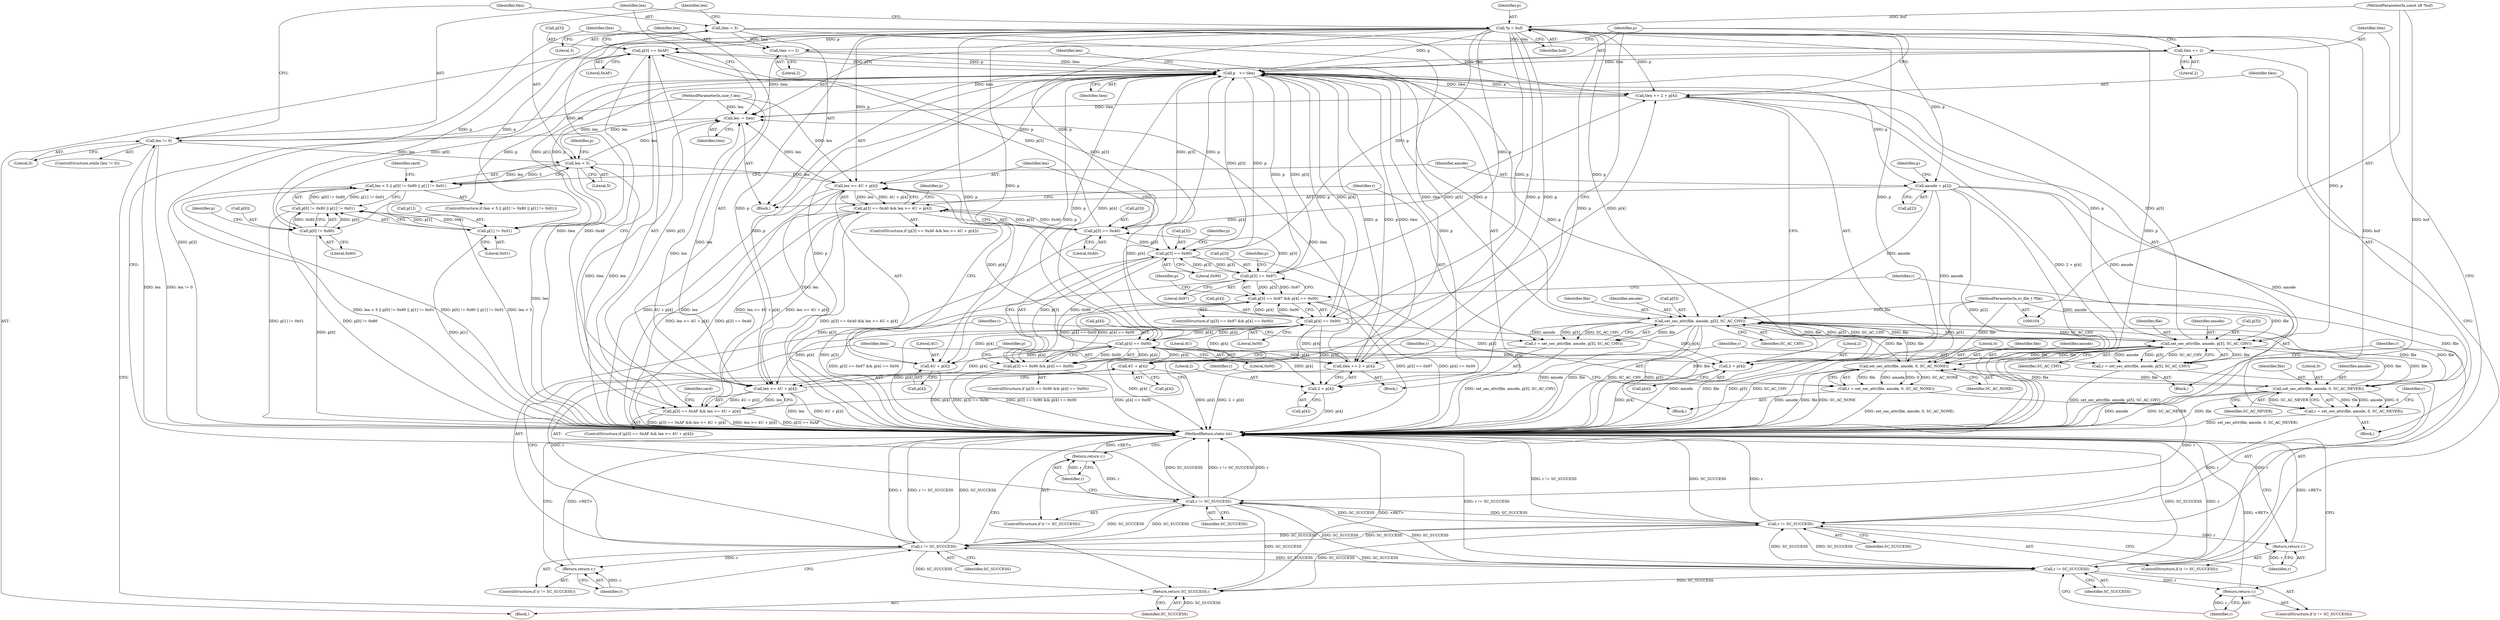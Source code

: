 digraph "0_OpenSC_8fe377e93b4b56060e5bbfb6f3142ceaeca744fa_0@array" {
"1000257" [label="(Call,p[3] == 0xAF)"];
"1000303" [label="(Call,p   += tlen)"];
"1000286" [label="(Call,tlen += 2 + p[4])"];
"1000111" [label="(Call,*p = buf)"];
"1000107" [label="(MethodParameterIn,const u8 *buf)"];
"1000192" [label="(Call,p[4] == 0x00)"];
"1000161" [label="(Call,p[4] == 0x00)"];
"1000121" [label="(Call,tlen = 3)"];
"1000212" [label="(Call,tlen += 2)"];
"1000181" [label="(Call,tlen += 2)"];
"1000247" [label="(Call,tlen += 2 + p[4])"];
"1000187" [label="(Call,p[3] == 0x97)"];
"1000156" [label="(Call,p[3] == 0x90)"];
"1000218" [label="(Call,p[3] == 0xA0)"];
"1000257" [label="(Call,p[3] == 0xAF)"];
"1000234" [label="(Call,set_sec_attr(file, amode, p[5], SC_AC_CHV))"];
"1000273" [label="(Call,set_sec_attr(file, amode, p[5], SC_AC_CHV))"];
"1000170" [label="(Call,set_sec_attr(file, amode, 0, SC_AC_NONE))"];
"1000201" [label="(Call,set_sec_attr(file, amode, 0, SC_AC_NEVER))"];
"1000106" [label="(MethodParameterIn,sc_file_t *file)"];
"1000149" [label="(Call,amode = p[2])"];
"1000135" [label="(Call,p[1] != 0x01)"];
"1000130" [label="(Call,p[0] != 0x80)"];
"1000155" [label="(Call,p[3] == 0x90 && p[4] == 0x00)"];
"1000186" [label="(Call,p[3] == 0x97 && p[4] == 0x00)"];
"1000217" [label="(Call,p[3] == 0xA0 && len >= 4U + p[4])"];
"1000256" [label="(Call,p[3] == 0xAF && len >= 4U + p[4])"];
"1000129" [label="(Call,p[0] != 0x80 || p[1] != 0x01)"];
"1000125" [label="(Call,len < 5 || p[0] != 0x80 || p[1] != 0x01)"];
"1000168" [label="(Call,r = set_sec_attr(file, amode, 0, SC_AC_NONE))"];
"1000176" [label="(Call,r != SC_SUCCESS)"];
"1000179" [label="(Return,return r;)"];
"1000207" [label="(Call,r != SC_SUCCESS)"];
"1000210" [label="(Return,return r;)"];
"1000242" [label="(Call,r != SC_SUCCESS)"];
"1000245" [label="(Return,return r;)"];
"1000281" [label="(Call,r != SC_SUCCESS)"];
"1000284" [label="(Return,return r;)"];
"1000309" [label="(Return,return SC_SUCCESS;)"];
"1000199" [label="(Call,r = set_sec_attr(file, amode, 0, SC_AC_NEVER))"];
"1000232" [label="(Call,r = set_sec_attr(file, amode, p[5], SC_AC_CHV))"];
"1000271" [label="(Call,r = set_sec_attr(file, amode, p[5], SC_AC_CHV))"];
"1000223" [label="(Call,len >= 4U + p[4])"];
"1000262" [label="(Call,len >= 4U + p[4])"];
"1000306" [label="(Call,len -= tlen)"];
"1000115" [label="(Call,len != 0)"];
"1000126" [label="(Call,len < 5)"];
"1000225" [label="(Call,4U + p[4])"];
"1000249" [label="(Call,2 + p[4])"];
"1000264" [label="(Call,4U + p[4])"];
"1000288" [label="(Call,2 + p[4])"];
"1000123" [label="(Literal,3)"];
"1000183" [label="(Literal,2)"];
"1000173" [label="(Literal,0)"];
"1000179" [label="(Return,return r;)"];
"1000213" [label="(Identifier,tlen)"];
"1000168" [label="(Call,r = set_sec_attr(file, amode, 0, SC_AC_NONE))"];
"1000169" [label="(Identifier,r)"];
"1000223" [label="(Call,len >= 4U + p[4])"];
"1000137" [label="(Identifier,p)"];
"1000143" [label="(Identifier,card)"];
"1000307" [label="(Identifier,len)"];
"1000191" [label="(Literal,0x97)"];
"1000150" [label="(Identifier,amode)"];
"1000156" [label="(Call,p[3] == 0x90)"];
"1000311" [label="(MethodReturn,static int)"];
"1000130" [label="(Call,p[0] != 0x80)"];
"1000162" [label="(Call,p[4])"];
"1000220" [label="(Identifier,p)"];
"1000272" [label="(Identifier,r)"];
"1000206" [label="(ControlStructure,if (r != SC_SUCCESS))"];
"1000187" [label="(Call,p[3] == 0x97)"];
"1000244" [label="(Identifier,SC_SUCCESS)"];
"1000196" [label="(Literal,0x00)"];
"1000230" [label="(Block,)"];
"1000212" [label="(Call,tlen += 2)"];
"1000185" [label="(ControlStructure,if (p[3] == 0x97 && p[4] == 0x00))"];
"1000304" [label="(Identifier,p)"];
"1000157" [label="(Call,p[3])"];
"1000139" [label="(Literal,0x01)"];
"1000287" [label="(Identifier,tlen)"];
"1000211" [label="(Identifier,r)"];
"1000178" [label="(Identifier,SC_SUCCESS)"];
"1000273" [label="(Call,set_sec_attr(file, amode, p[5], SC_AC_CHV))"];
"1000263" [label="(Identifier,len)"];
"1000193" [label="(Call,p[4])"];
"1000199" [label="(Call,r = set_sec_attr(file, amode, 0, SC_AC_NEVER))"];
"1000129" [label="(Call,p[0] != 0x80 || p[1] != 0x01)"];
"1000274" [label="(Identifier,file)"];
"1000306" [label="(Call,len -= tlen)"];
"1000207" [label="(Call,r != SC_SUCCESS)"];
"1000288" [label="(Call,2 + p[4])"];
"1000281" [label="(Call,r != SC_SUCCESS)"];
"1000280" [label="(ControlStructure,if (r != SC_SUCCESS))"];
"1000275" [label="(Identifier,amode)"];
"1000131" [label="(Call,p[0])"];
"1000226" [label="(Literal,4U)"];
"1000242" [label="(Call,r != SC_SUCCESS)"];
"1000117" [label="(Literal,0)"];
"1000276" [label="(Call,p[5])"];
"1000285" [label="(Identifier,r)"];
"1000175" [label="(ControlStructure,if (r != SC_SUCCESS))"];
"1000210" [label="(Return,return r;)"];
"1000106" [label="(MethodParameterIn,sc_file_t *file)"];
"1000194" [label="(Identifier,p)"];
"1000171" [label="(Identifier,file)"];
"1000163" [label="(Identifier,p)"];
"1000181" [label="(Call,tlen += 2)"];
"1000134" [label="(Literal,0x80)"];
"1000247" [label="(Call,tlen += 2 + p[4])"];
"1000217" [label="(Call,p[3] == 0xA0 && len >= 4U + p[4])"];
"1000128" [label="(Literal,5)"];
"1000259" [label="(Identifier,p)"];
"1000126" [label="(Call,len < 5)"];
"1000234" [label="(Call,set_sec_attr(file, amode, p[5], SC_AC_CHV))"];
"1000250" [label="(Literal,2)"];
"1000271" [label="(Call,r = set_sec_attr(file, amode, p[5], SC_AC_CHV))"];
"1000265" [label="(Literal,4U)"];
"1000192" [label="(Call,p[4] == 0x00)"];
"1000202" [label="(Identifier,file)"];
"1000305" [label="(Identifier,tlen)"];
"1000225" [label="(Call,4U + p[4])"];
"1000186" [label="(Call,p[3] == 0x97 && p[4] == 0x00)"];
"1000248" [label="(Identifier,tlen)"];
"1000241" [label="(ControlStructure,if (r != SC_SUCCESS))"];
"1000236" [label="(Identifier,amode)"];
"1000107" [label="(MethodParameterIn,const u8 *buf)"];
"1000108" [label="(MethodParameterIn,size_t len)"];
"1000208" [label="(Identifier,r)"];
"1000232" [label="(Call,r = set_sec_attr(file, amode, p[5], SC_AC_CHV))"];
"1000266" [label="(Call,p[4])"];
"1000261" [label="(Literal,0xAF)"];
"1000243" [label="(Identifier,r)"];
"1000269" [label="(Block,)"];
"1000233" [label="(Identifier,r)"];
"1000309" [label="(Return,return SC_SUCCESS;)"];
"1000151" [label="(Call,p[2])"];
"1000237" [label="(Call,p[5])"];
"1000118" [label="(Block,)"];
"1000189" [label="(Identifier,p)"];
"1000308" [label="(Identifier,tlen)"];
"1000201" [label="(Call,set_sec_attr(file, amode, 0, SC_AC_NEVER))"];
"1000262" [label="(Call,len >= 4U + p[4])"];
"1000257" [label="(Call,p[3] == 0xAF)"];
"1000136" [label="(Call,p[1])"];
"1000132" [label="(Identifier,p)"];
"1000303" [label="(Call,p   += tlen)"];
"1000166" [label="(Block,)"];
"1000135" [label="(Call,p[1] != 0x01)"];
"1000240" [label="(Identifier,SC_AC_CHV)"];
"1000114" [label="(ControlStructure,while (len != 0))"];
"1000209" [label="(Identifier,SC_SUCCESS)"];
"1000154" [label="(ControlStructure,if (p[3] == 0x90 && p[4] == 0x00))"];
"1000109" [label="(Block,)"];
"1000113" [label="(Identifier,buf)"];
"1000177" [label="(Identifier,r)"];
"1000122" [label="(Identifier,tlen)"];
"1000246" [label="(Identifier,r)"];
"1000290" [label="(Call,p[4])"];
"1000170" [label="(Call,set_sec_attr(file, amode, 0, SC_AC_NONE))"];
"1000264" [label="(Call,4U + p[4])"];
"1000180" [label="(Identifier,r)"];
"1000297" [label="(Identifier,card)"];
"1000112" [label="(Identifier,p)"];
"1000205" [label="(Identifier,SC_AC_NEVER)"];
"1000116" [label="(Identifier,len)"];
"1000161" [label="(Call,p[4] == 0x00)"];
"1000204" [label="(Literal,0)"];
"1000249" [label="(Call,2 + p[4])"];
"1000235" [label="(Identifier,file)"];
"1000289" [label="(Literal,2)"];
"1000284" [label="(Return,return r;)"];
"1000310" [label="(Identifier,SC_SUCCESS)"];
"1000256" [label="(Call,p[3] == 0xAF && len >= 4U + p[4])"];
"1000111" [label="(Call,*p = buf)"];
"1000219" [label="(Call,p[3])"];
"1000172" [label="(Identifier,amode)"];
"1000203" [label="(Identifier,amode)"];
"1000283" [label="(Identifier,SC_SUCCESS)"];
"1000155" [label="(Call,p[3] == 0x90 && p[4] == 0x00)"];
"1000251" [label="(Call,p[4])"];
"1000214" [label="(Literal,2)"];
"1000174" [label="(Identifier,SC_AC_NONE)"];
"1000224" [label="(Identifier,len)"];
"1000125" [label="(Call,len < 5 || p[0] != 0x80 || p[1] != 0x01)"];
"1000255" [label="(ControlStructure,if (p[3] == 0xAF && len >= 4U + p[4]))"];
"1000115" [label="(Call,len != 0)"];
"1000121" [label="(Call,tlen = 3)"];
"1000160" [label="(Literal,0x90)"];
"1000176" [label="(Call,r != SC_SUCCESS)"];
"1000127" [label="(Identifier,len)"];
"1000165" [label="(Literal,0x00)"];
"1000279" [label="(Identifier,SC_AC_CHV)"];
"1000188" [label="(Call,p[3])"];
"1000222" [label="(Literal,0xA0)"];
"1000158" [label="(Identifier,p)"];
"1000200" [label="(Identifier,r)"];
"1000218" [label="(Call,p[3] == 0xA0)"];
"1000282" [label="(Identifier,r)"];
"1000258" [label="(Call,p[3])"];
"1000149" [label="(Call,amode = p[2])"];
"1000286" [label="(Call,tlen += 2 + p[4])"];
"1000245" [label="(Return,return r;)"];
"1000197" [label="(Block,)"];
"1000182" [label="(Identifier,tlen)"];
"1000227" [label="(Call,p[4])"];
"1000216" [label="(ControlStructure,if (p[3] == 0xA0 && len >= 4U + p[4]))"];
"1000124" [label="(ControlStructure,if (len < 5 || p[0] != 0x80 || p[1] != 0x01))"];
"1000257" -> "1000256"  [label="AST: "];
"1000257" -> "1000261"  [label="CFG: "];
"1000258" -> "1000257"  [label="AST: "];
"1000261" -> "1000257"  [label="AST: "];
"1000263" -> "1000257"  [label="CFG: "];
"1000256" -> "1000257"  [label="CFG: "];
"1000257" -> "1000311"  [label="DDG: p[3]"];
"1000257" -> "1000156"  [label="DDG: p[3]"];
"1000257" -> "1000256"  [label="DDG: p[3]"];
"1000257" -> "1000256"  [label="DDG: 0xAF"];
"1000303" -> "1000257"  [label="DDG: p"];
"1000218" -> "1000257"  [label="DDG: p[3]"];
"1000111" -> "1000257"  [label="DDG: p"];
"1000257" -> "1000303"  [label="DDG: p[3]"];
"1000303" -> "1000118"  [label="AST: "];
"1000303" -> "1000305"  [label="CFG: "];
"1000304" -> "1000303"  [label="AST: "];
"1000305" -> "1000303"  [label="AST: "];
"1000307" -> "1000303"  [label="CFG: "];
"1000303" -> "1000311"  [label="DDG: p"];
"1000303" -> "1000130"  [label="DDG: p"];
"1000303" -> "1000135"  [label="DDG: p"];
"1000303" -> "1000149"  [label="DDG: p"];
"1000303" -> "1000156"  [label="DDG: p"];
"1000303" -> "1000161"  [label="DDG: p"];
"1000303" -> "1000187"  [label="DDG: p"];
"1000303" -> "1000192"  [label="DDG: p"];
"1000303" -> "1000218"  [label="DDG: p"];
"1000303" -> "1000223"  [label="DDG: p"];
"1000303" -> "1000225"  [label="DDG: p"];
"1000303" -> "1000234"  [label="DDG: p"];
"1000303" -> "1000247"  [label="DDG: p"];
"1000303" -> "1000249"  [label="DDG: p"];
"1000303" -> "1000262"  [label="DDG: p"];
"1000303" -> "1000264"  [label="DDG: p"];
"1000303" -> "1000273"  [label="DDG: p"];
"1000303" -> "1000286"  [label="DDG: p"];
"1000303" -> "1000288"  [label="DDG: p"];
"1000286" -> "1000303"  [label="DDG: tlen"];
"1000212" -> "1000303"  [label="DDG: tlen"];
"1000181" -> "1000303"  [label="DDG: tlen"];
"1000247" -> "1000303"  [label="DDG: tlen"];
"1000187" -> "1000303"  [label="DDG: p[3]"];
"1000234" -> "1000303"  [label="DDG: p[5]"];
"1000156" -> "1000303"  [label="DDG: p[3]"];
"1000218" -> "1000303"  [label="DDG: p[3]"];
"1000192" -> "1000303"  [label="DDG: p[4]"];
"1000135" -> "1000303"  [label="DDG: p[1]"];
"1000161" -> "1000303"  [label="DDG: p[4]"];
"1000130" -> "1000303"  [label="DDG: p[0]"];
"1000273" -> "1000303"  [label="DDG: p[5]"];
"1000111" -> "1000303"  [label="DDG: p"];
"1000286" -> "1000269"  [label="AST: "];
"1000286" -> "1000288"  [label="CFG: "];
"1000287" -> "1000286"  [label="AST: "];
"1000288" -> "1000286"  [label="AST: "];
"1000304" -> "1000286"  [label="CFG: "];
"1000286" -> "1000311"  [label="DDG: 2 + p[4]"];
"1000111" -> "1000286"  [label="DDG: p"];
"1000192" -> "1000286"  [label="DDG: p[4]"];
"1000161" -> "1000286"  [label="DDG: p[4]"];
"1000121" -> "1000286"  [label="DDG: tlen"];
"1000286" -> "1000306"  [label="DDG: tlen"];
"1000111" -> "1000109"  [label="AST: "];
"1000111" -> "1000113"  [label="CFG: "];
"1000112" -> "1000111"  [label="AST: "];
"1000113" -> "1000111"  [label="AST: "];
"1000116" -> "1000111"  [label="CFG: "];
"1000111" -> "1000311"  [label="DDG: p"];
"1000111" -> "1000311"  [label="DDG: buf"];
"1000107" -> "1000111"  [label="DDG: buf"];
"1000111" -> "1000130"  [label="DDG: p"];
"1000111" -> "1000135"  [label="DDG: p"];
"1000111" -> "1000149"  [label="DDG: p"];
"1000111" -> "1000156"  [label="DDG: p"];
"1000111" -> "1000161"  [label="DDG: p"];
"1000111" -> "1000187"  [label="DDG: p"];
"1000111" -> "1000192"  [label="DDG: p"];
"1000111" -> "1000218"  [label="DDG: p"];
"1000111" -> "1000223"  [label="DDG: p"];
"1000111" -> "1000225"  [label="DDG: p"];
"1000111" -> "1000234"  [label="DDG: p"];
"1000111" -> "1000247"  [label="DDG: p"];
"1000111" -> "1000249"  [label="DDG: p"];
"1000111" -> "1000262"  [label="DDG: p"];
"1000111" -> "1000264"  [label="DDG: p"];
"1000111" -> "1000273"  [label="DDG: p"];
"1000111" -> "1000288"  [label="DDG: p"];
"1000107" -> "1000104"  [label="AST: "];
"1000107" -> "1000311"  [label="DDG: buf"];
"1000192" -> "1000186"  [label="AST: "];
"1000192" -> "1000196"  [label="CFG: "];
"1000193" -> "1000192"  [label="AST: "];
"1000196" -> "1000192"  [label="AST: "];
"1000186" -> "1000192"  [label="CFG: "];
"1000192" -> "1000311"  [label="DDG: p[4]"];
"1000192" -> "1000161"  [label="DDG: p[4]"];
"1000192" -> "1000186"  [label="DDG: p[4]"];
"1000192" -> "1000186"  [label="DDG: 0x00"];
"1000161" -> "1000192"  [label="DDG: p[4]"];
"1000192" -> "1000223"  [label="DDG: p[4]"];
"1000192" -> "1000225"  [label="DDG: p[4]"];
"1000192" -> "1000247"  [label="DDG: p[4]"];
"1000192" -> "1000249"  [label="DDG: p[4]"];
"1000192" -> "1000262"  [label="DDG: p[4]"];
"1000192" -> "1000264"  [label="DDG: p[4]"];
"1000192" -> "1000288"  [label="DDG: p[4]"];
"1000161" -> "1000155"  [label="AST: "];
"1000161" -> "1000165"  [label="CFG: "];
"1000162" -> "1000161"  [label="AST: "];
"1000165" -> "1000161"  [label="AST: "];
"1000155" -> "1000161"  [label="CFG: "];
"1000161" -> "1000311"  [label="DDG: p[4]"];
"1000161" -> "1000155"  [label="DDG: p[4]"];
"1000161" -> "1000155"  [label="DDG: 0x00"];
"1000161" -> "1000223"  [label="DDG: p[4]"];
"1000161" -> "1000225"  [label="DDG: p[4]"];
"1000161" -> "1000247"  [label="DDG: p[4]"];
"1000161" -> "1000249"  [label="DDG: p[4]"];
"1000161" -> "1000262"  [label="DDG: p[4]"];
"1000161" -> "1000264"  [label="DDG: p[4]"];
"1000161" -> "1000288"  [label="DDG: p[4]"];
"1000121" -> "1000118"  [label="AST: "];
"1000121" -> "1000123"  [label="CFG: "];
"1000122" -> "1000121"  [label="AST: "];
"1000123" -> "1000121"  [label="AST: "];
"1000127" -> "1000121"  [label="CFG: "];
"1000121" -> "1000311"  [label="DDG: tlen"];
"1000121" -> "1000181"  [label="DDG: tlen"];
"1000121" -> "1000212"  [label="DDG: tlen"];
"1000121" -> "1000247"  [label="DDG: tlen"];
"1000212" -> "1000197"  [label="AST: "];
"1000212" -> "1000214"  [label="CFG: "];
"1000213" -> "1000212"  [label="AST: "];
"1000214" -> "1000212"  [label="AST: "];
"1000304" -> "1000212"  [label="CFG: "];
"1000212" -> "1000306"  [label="DDG: tlen"];
"1000181" -> "1000166"  [label="AST: "];
"1000181" -> "1000183"  [label="CFG: "];
"1000182" -> "1000181"  [label="AST: "];
"1000183" -> "1000181"  [label="AST: "];
"1000304" -> "1000181"  [label="CFG: "];
"1000181" -> "1000306"  [label="DDG: tlen"];
"1000247" -> "1000230"  [label="AST: "];
"1000247" -> "1000249"  [label="CFG: "];
"1000248" -> "1000247"  [label="AST: "];
"1000249" -> "1000247"  [label="AST: "];
"1000304" -> "1000247"  [label="CFG: "];
"1000247" -> "1000311"  [label="DDG: 2 + p[4]"];
"1000247" -> "1000306"  [label="DDG: tlen"];
"1000187" -> "1000186"  [label="AST: "];
"1000187" -> "1000191"  [label="CFG: "];
"1000188" -> "1000187"  [label="AST: "];
"1000191" -> "1000187"  [label="AST: "];
"1000194" -> "1000187"  [label="CFG: "];
"1000186" -> "1000187"  [label="CFG: "];
"1000187" -> "1000311"  [label="DDG: p[3]"];
"1000187" -> "1000156"  [label="DDG: p[3]"];
"1000187" -> "1000186"  [label="DDG: p[3]"];
"1000187" -> "1000186"  [label="DDG: 0x97"];
"1000156" -> "1000187"  [label="DDG: p[3]"];
"1000187" -> "1000218"  [label="DDG: p[3]"];
"1000156" -> "1000155"  [label="AST: "];
"1000156" -> "1000160"  [label="CFG: "];
"1000157" -> "1000156"  [label="AST: "];
"1000160" -> "1000156"  [label="AST: "];
"1000163" -> "1000156"  [label="CFG: "];
"1000155" -> "1000156"  [label="CFG: "];
"1000156" -> "1000311"  [label="DDG: p[3]"];
"1000156" -> "1000155"  [label="DDG: p[3]"];
"1000156" -> "1000155"  [label="DDG: 0x90"];
"1000218" -> "1000156"  [label="DDG: p[3]"];
"1000218" -> "1000217"  [label="AST: "];
"1000218" -> "1000222"  [label="CFG: "];
"1000219" -> "1000218"  [label="AST: "];
"1000222" -> "1000218"  [label="AST: "];
"1000224" -> "1000218"  [label="CFG: "];
"1000217" -> "1000218"  [label="CFG: "];
"1000218" -> "1000311"  [label="DDG: p[3]"];
"1000218" -> "1000217"  [label="DDG: p[3]"];
"1000218" -> "1000217"  [label="DDG: 0xA0"];
"1000234" -> "1000232"  [label="AST: "];
"1000234" -> "1000240"  [label="CFG: "];
"1000235" -> "1000234"  [label="AST: "];
"1000236" -> "1000234"  [label="AST: "];
"1000237" -> "1000234"  [label="AST: "];
"1000240" -> "1000234"  [label="AST: "];
"1000232" -> "1000234"  [label="CFG: "];
"1000234" -> "1000311"  [label="DDG: p[5]"];
"1000234" -> "1000311"  [label="DDG: amode"];
"1000234" -> "1000311"  [label="DDG: file"];
"1000234" -> "1000311"  [label="DDG: SC_AC_CHV"];
"1000234" -> "1000170"  [label="DDG: file"];
"1000234" -> "1000201"  [label="DDG: file"];
"1000234" -> "1000232"  [label="DDG: file"];
"1000234" -> "1000232"  [label="DDG: amode"];
"1000234" -> "1000232"  [label="DDG: p[5]"];
"1000234" -> "1000232"  [label="DDG: SC_AC_CHV"];
"1000273" -> "1000234"  [label="DDG: file"];
"1000273" -> "1000234"  [label="DDG: p[5]"];
"1000273" -> "1000234"  [label="DDG: SC_AC_CHV"];
"1000170" -> "1000234"  [label="DDG: file"];
"1000201" -> "1000234"  [label="DDG: file"];
"1000106" -> "1000234"  [label="DDG: file"];
"1000149" -> "1000234"  [label="DDG: amode"];
"1000234" -> "1000273"  [label="DDG: file"];
"1000234" -> "1000273"  [label="DDG: p[5]"];
"1000234" -> "1000273"  [label="DDG: SC_AC_CHV"];
"1000273" -> "1000271"  [label="AST: "];
"1000273" -> "1000279"  [label="CFG: "];
"1000274" -> "1000273"  [label="AST: "];
"1000275" -> "1000273"  [label="AST: "];
"1000276" -> "1000273"  [label="AST: "];
"1000279" -> "1000273"  [label="AST: "];
"1000271" -> "1000273"  [label="CFG: "];
"1000273" -> "1000311"  [label="DDG: amode"];
"1000273" -> "1000311"  [label="DDG: file"];
"1000273" -> "1000311"  [label="DDG: p[5]"];
"1000273" -> "1000311"  [label="DDG: SC_AC_CHV"];
"1000273" -> "1000170"  [label="DDG: file"];
"1000273" -> "1000201"  [label="DDG: file"];
"1000273" -> "1000271"  [label="DDG: file"];
"1000273" -> "1000271"  [label="DDG: amode"];
"1000273" -> "1000271"  [label="DDG: p[5]"];
"1000273" -> "1000271"  [label="DDG: SC_AC_CHV"];
"1000170" -> "1000273"  [label="DDG: file"];
"1000201" -> "1000273"  [label="DDG: file"];
"1000106" -> "1000273"  [label="DDG: file"];
"1000149" -> "1000273"  [label="DDG: amode"];
"1000170" -> "1000168"  [label="AST: "];
"1000170" -> "1000174"  [label="CFG: "];
"1000171" -> "1000170"  [label="AST: "];
"1000172" -> "1000170"  [label="AST: "];
"1000173" -> "1000170"  [label="AST: "];
"1000174" -> "1000170"  [label="AST: "];
"1000168" -> "1000170"  [label="CFG: "];
"1000170" -> "1000311"  [label="DDG: amode"];
"1000170" -> "1000311"  [label="DDG: file"];
"1000170" -> "1000311"  [label="DDG: SC_AC_NONE"];
"1000170" -> "1000168"  [label="DDG: file"];
"1000170" -> "1000168"  [label="DDG: amode"];
"1000170" -> "1000168"  [label="DDG: 0"];
"1000170" -> "1000168"  [label="DDG: SC_AC_NONE"];
"1000201" -> "1000170"  [label="DDG: file"];
"1000106" -> "1000170"  [label="DDG: file"];
"1000149" -> "1000170"  [label="DDG: amode"];
"1000170" -> "1000201"  [label="DDG: file"];
"1000201" -> "1000199"  [label="AST: "];
"1000201" -> "1000205"  [label="CFG: "];
"1000202" -> "1000201"  [label="AST: "];
"1000203" -> "1000201"  [label="AST: "];
"1000204" -> "1000201"  [label="AST: "];
"1000205" -> "1000201"  [label="AST: "];
"1000199" -> "1000201"  [label="CFG: "];
"1000201" -> "1000311"  [label="DDG: amode"];
"1000201" -> "1000311"  [label="DDG: SC_AC_NEVER"];
"1000201" -> "1000311"  [label="DDG: file"];
"1000201" -> "1000199"  [label="DDG: file"];
"1000201" -> "1000199"  [label="DDG: amode"];
"1000201" -> "1000199"  [label="DDG: 0"];
"1000201" -> "1000199"  [label="DDG: SC_AC_NEVER"];
"1000106" -> "1000201"  [label="DDG: file"];
"1000149" -> "1000201"  [label="DDG: amode"];
"1000106" -> "1000104"  [label="AST: "];
"1000106" -> "1000311"  [label="DDG: file"];
"1000149" -> "1000118"  [label="AST: "];
"1000149" -> "1000151"  [label="CFG: "];
"1000150" -> "1000149"  [label="AST: "];
"1000151" -> "1000149"  [label="AST: "];
"1000158" -> "1000149"  [label="CFG: "];
"1000149" -> "1000311"  [label="DDG: p[2]"];
"1000149" -> "1000311"  [label="DDG: amode"];
"1000135" -> "1000129"  [label="AST: "];
"1000135" -> "1000139"  [label="CFG: "];
"1000136" -> "1000135"  [label="AST: "];
"1000139" -> "1000135"  [label="AST: "];
"1000129" -> "1000135"  [label="CFG: "];
"1000135" -> "1000311"  [label="DDG: p[1]"];
"1000135" -> "1000129"  [label="DDG: p[1]"];
"1000135" -> "1000129"  [label="DDG: 0x01"];
"1000130" -> "1000129"  [label="AST: "];
"1000130" -> "1000134"  [label="CFG: "];
"1000131" -> "1000130"  [label="AST: "];
"1000134" -> "1000130"  [label="AST: "];
"1000137" -> "1000130"  [label="CFG: "];
"1000129" -> "1000130"  [label="CFG: "];
"1000130" -> "1000311"  [label="DDG: p[0]"];
"1000130" -> "1000129"  [label="DDG: p[0]"];
"1000130" -> "1000129"  [label="DDG: 0x80"];
"1000155" -> "1000154"  [label="AST: "];
"1000169" -> "1000155"  [label="CFG: "];
"1000189" -> "1000155"  [label="CFG: "];
"1000155" -> "1000311"  [label="DDG: p[3] == 0x90"];
"1000155" -> "1000311"  [label="DDG: p[3] == 0x90 && p[4] == 0x00"];
"1000155" -> "1000311"  [label="DDG: p[4] == 0x00"];
"1000186" -> "1000155"  [label="DDG: p[4] == 0x00"];
"1000155" -> "1000186"  [label="DDG: p[4] == 0x00"];
"1000186" -> "1000185"  [label="AST: "];
"1000200" -> "1000186"  [label="CFG: "];
"1000220" -> "1000186"  [label="CFG: "];
"1000186" -> "1000311"  [label="DDG: p[3] == 0x97 && p[4] == 0x00"];
"1000186" -> "1000311"  [label="DDG: p[3] == 0x97"];
"1000186" -> "1000311"  [label="DDG: p[4] == 0x00"];
"1000217" -> "1000216"  [label="AST: "];
"1000217" -> "1000223"  [label="CFG: "];
"1000223" -> "1000217"  [label="AST: "];
"1000233" -> "1000217"  [label="CFG: "];
"1000259" -> "1000217"  [label="CFG: "];
"1000217" -> "1000311"  [label="DDG: len >= 4U + p[4]"];
"1000217" -> "1000311"  [label="DDG: p[3] == 0xA0 && len >= 4U + p[4]"];
"1000217" -> "1000311"  [label="DDG: p[3] == 0xA0"];
"1000256" -> "1000217"  [label="DDG: len >= 4U + p[4]"];
"1000223" -> "1000217"  [label="DDG: len"];
"1000223" -> "1000217"  [label="DDG: 4U + p[4]"];
"1000217" -> "1000256"  [label="DDG: len >= 4U + p[4]"];
"1000256" -> "1000255"  [label="AST: "];
"1000256" -> "1000262"  [label="CFG: "];
"1000262" -> "1000256"  [label="AST: "];
"1000272" -> "1000256"  [label="CFG: "];
"1000297" -> "1000256"  [label="CFG: "];
"1000256" -> "1000311"  [label="DDG: len >= 4U + p[4]"];
"1000256" -> "1000311"  [label="DDG: p[3] == 0xAF"];
"1000256" -> "1000311"  [label="DDG: p[3] == 0xAF && len >= 4U + p[4]"];
"1000262" -> "1000256"  [label="DDG: len"];
"1000262" -> "1000256"  [label="DDG: 4U + p[4]"];
"1000129" -> "1000125"  [label="AST: "];
"1000125" -> "1000129"  [label="CFG: "];
"1000129" -> "1000311"  [label="DDG: p[0] != 0x80"];
"1000129" -> "1000311"  [label="DDG: p[1] != 0x01"];
"1000129" -> "1000125"  [label="DDG: p[0] != 0x80"];
"1000129" -> "1000125"  [label="DDG: p[1] != 0x01"];
"1000125" -> "1000124"  [label="AST: "];
"1000125" -> "1000126"  [label="CFG: "];
"1000126" -> "1000125"  [label="AST: "];
"1000143" -> "1000125"  [label="CFG: "];
"1000150" -> "1000125"  [label="CFG: "];
"1000125" -> "1000311"  [label="DDG: len < 5"];
"1000125" -> "1000311"  [label="DDG: len < 5 || p[0] != 0x80 || p[1] != 0x01"];
"1000125" -> "1000311"  [label="DDG: p[0] != 0x80 || p[1] != 0x01"];
"1000126" -> "1000125"  [label="DDG: len"];
"1000126" -> "1000125"  [label="DDG: 5"];
"1000168" -> "1000166"  [label="AST: "];
"1000169" -> "1000168"  [label="AST: "];
"1000177" -> "1000168"  [label="CFG: "];
"1000168" -> "1000311"  [label="DDG: set_sec_attr(file, amode, 0, SC_AC_NONE)"];
"1000168" -> "1000176"  [label="DDG: r"];
"1000176" -> "1000175"  [label="AST: "];
"1000176" -> "1000178"  [label="CFG: "];
"1000177" -> "1000176"  [label="AST: "];
"1000178" -> "1000176"  [label="AST: "];
"1000180" -> "1000176"  [label="CFG: "];
"1000182" -> "1000176"  [label="CFG: "];
"1000176" -> "1000311"  [label="DDG: SC_SUCCESS"];
"1000176" -> "1000311"  [label="DDG: r != SC_SUCCESS"];
"1000176" -> "1000311"  [label="DDG: r"];
"1000207" -> "1000176"  [label="DDG: SC_SUCCESS"];
"1000242" -> "1000176"  [label="DDG: SC_SUCCESS"];
"1000281" -> "1000176"  [label="DDG: SC_SUCCESS"];
"1000176" -> "1000179"  [label="DDG: r"];
"1000176" -> "1000207"  [label="DDG: SC_SUCCESS"];
"1000176" -> "1000242"  [label="DDG: SC_SUCCESS"];
"1000176" -> "1000281"  [label="DDG: SC_SUCCESS"];
"1000176" -> "1000309"  [label="DDG: SC_SUCCESS"];
"1000179" -> "1000175"  [label="AST: "];
"1000179" -> "1000180"  [label="CFG: "];
"1000180" -> "1000179"  [label="AST: "];
"1000311" -> "1000179"  [label="CFG: "];
"1000179" -> "1000311"  [label="DDG: <RET>"];
"1000180" -> "1000179"  [label="DDG: r"];
"1000207" -> "1000206"  [label="AST: "];
"1000207" -> "1000209"  [label="CFG: "];
"1000208" -> "1000207"  [label="AST: "];
"1000209" -> "1000207"  [label="AST: "];
"1000211" -> "1000207"  [label="CFG: "];
"1000213" -> "1000207"  [label="CFG: "];
"1000207" -> "1000311"  [label="DDG: SC_SUCCESS"];
"1000207" -> "1000311"  [label="DDG: r"];
"1000207" -> "1000311"  [label="DDG: r != SC_SUCCESS"];
"1000199" -> "1000207"  [label="DDG: r"];
"1000242" -> "1000207"  [label="DDG: SC_SUCCESS"];
"1000281" -> "1000207"  [label="DDG: SC_SUCCESS"];
"1000207" -> "1000210"  [label="DDG: r"];
"1000207" -> "1000242"  [label="DDG: SC_SUCCESS"];
"1000207" -> "1000281"  [label="DDG: SC_SUCCESS"];
"1000207" -> "1000309"  [label="DDG: SC_SUCCESS"];
"1000210" -> "1000206"  [label="AST: "];
"1000210" -> "1000211"  [label="CFG: "];
"1000211" -> "1000210"  [label="AST: "];
"1000311" -> "1000210"  [label="CFG: "];
"1000210" -> "1000311"  [label="DDG: <RET>"];
"1000211" -> "1000210"  [label="DDG: r"];
"1000242" -> "1000241"  [label="AST: "];
"1000242" -> "1000244"  [label="CFG: "];
"1000243" -> "1000242"  [label="AST: "];
"1000244" -> "1000242"  [label="AST: "];
"1000246" -> "1000242"  [label="CFG: "];
"1000248" -> "1000242"  [label="CFG: "];
"1000242" -> "1000311"  [label="DDG: r != SC_SUCCESS"];
"1000242" -> "1000311"  [label="DDG: SC_SUCCESS"];
"1000242" -> "1000311"  [label="DDG: r"];
"1000232" -> "1000242"  [label="DDG: r"];
"1000281" -> "1000242"  [label="DDG: SC_SUCCESS"];
"1000242" -> "1000245"  [label="DDG: r"];
"1000242" -> "1000281"  [label="DDG: SC_SUCCESS"];
"1000242" -> "1000309"  [label="DDG: SC_SUCCESS"];
"1000245" -> "1000241"  [label="AST: "];
"1000245" -> "1000246"  [label="CFG: "];
"1000246" -> "1000245"  [label="AST: "];
"1000311" -> "1000245"  [label="CFG: "];
"1000245" -> "1000311"  [label="DDG: <RET>"];
"1000246" -> "1000245"  [label="DDG: r"];
"1000281" -> "1000280"  [label="AST: "];
"1000281" -> "1000283"  [label="CFG: "];
"1000282" -> "1000281"  [label="AST: "];
"1000283" -> "1000281"  [label="AST: "];
"1000285" -> "1000281"  [label="CFG: "];
"1000287" -> "1000281"  [label="CFG: "];
"1000281" -> "1000311"  [label="DDG: r"];
"1000281" -> "1000311"  [label="DDG: r != SC_SUCCESS"];
"1000281" -> "1000311"  [label="DDG: SC_SUCCESS"];
"1000271" -> "1000281"  [label="DDG: r"];
"1000281" -> "1000284"  [label="DDG: r"];
"1000281" -> "1000309"  [label="DDG: SC_SUCCESS"];
"1000284" -> "1000280"  [label="AST: "];
"1000284" -> "1000285"  [label="CFG: "];
"1000285" -> "1000284"  [label="AST: "];
"1000311" -> "1000284"  [label="CFG: "];
"1000284" -> "1000311"  [label="DDG: <RET>"];
"1000285" -> "1000284"  [label="DDG: r"];
"1000309" -> "1000109"  [label="AST: "];
"1000309" -> "1000310"  [label="CFG: "];
"1000310" -> "1000309"  [label="AST: "];
"1000311" -> "1000309"  [label="CFG: "];
"1000309" -> "1000311"  [label="DDG: <RET>"];
"1000310" -> "1000309"  [label="DDG: SC_SUCCESS"];
"1000199" -> "1000197"  [label="AST: "];
"1000200" -> "1000199"  [label="AST: "];
"1000208" -> "1000199"  [label="CFG: "];
"1000199" -> "1000311"  [label="DDG: set_sec_attr(file, amode, 0, SC_AC_NEVER)"];
"1000232" -> "1000230"  [label="AST: "];
"1000233" -> "1000232"  [label="AST: "];
"1000243" -> "1000232"  [label="CFG: "];
"1000232" -> "1000311"  [label="DDG: set_sec_attr(file, amode, p[5], SC_AC_CHV)"];
"1000271" -> "1000269"  [label="AST: "];
"1000272" -> "1000271"  [label="AST: "];
"1000282" -> "1000271"  [label="CFG: "];
"1000271" -> "1000311"  [label="DDG: set_sec_attr(file, amode, p[5], SC_AC_CHV)"];
"1000223" -> "1000225"  [label="CFG: "];
"1000224" -> "1000223"  [label="AST: "];
"1000225" -> "1000223"  [label="AST: "];
"1000223" -> "1000311"  [label="DDG: 4U + p[4]"];
"1000223" -> "1000311"  [label="DDG: len"];
"1000126" -> "1000223"  [label="DDG: len"];
"1000108" -> "1000223"  [label="DDG: len"];
"1000223" -> "1000262"  [label="DDG: len"];
"1000223" -> "1000306"  [label="DDG: len"];
"1000262" -> "1000264"  [label="CFG: "];
"1000263" -> "1000262"  [label="AST: "];
"1000264" -> "1000262"  [label="AST: "];
"1000262" -> "1000311"  [label="DDG: len"];
"1000262" -> "1000311"  [label="DDG: 4U + p[4]"];
"1000126" -> "1000262"  [label="DDG: len"];
"1000108" -> "1000262"  [label="DDG: len"];
"1000262" -> "1000306"  [label="DDG: len"];
"1000306" -> "1000118"  [label="AST: "];
"1000306" -> "1000308"  [label="CFG: "];
"1000307" -> "1000306"  [label="AST: "];
"1000308" -> "1000306"  [label="AST: "];
"1000116" -> "1000306"  [label="CFG: "];
"1000306" -> "1000311"  [label="DDG: tlen"];
"1000306" -> "1000115"  [label="DDG: len"];
"1000126" -> "1000306"  [label="DDG: len"];
"1000108" -> "1000306"  [label="DDG: len"];
"1000115" -> "1000114"  [label="AST: "];
"1000115" -> "1000117"  [label="CFG: "];
"1000116" -> "1000115"  [label="AST: "];
"1000117" -> "1000115"  [label="AST: "];
"1000122" -> "1000115"  [label="CFG: "];
"1000310" -> "1000115"  [label="CFG: "];
"1000115" -> "1000311"  [label="DDG: len != 0"];
"1000115" -> "1000311"  [label="DDG: len"];
"1000108" -> "1000115"  [label="DDG: len"];
"1000115" -> "1000126"  [label="DDG: len"];
"1000126" -> "1000128"  [label="CFG: "];
"1000127" -> "1000126"  [label="AST: "];
"1000128" -> "1000126"  [label="AST: "];
"1000132" -> "1000126"  [label="CFG: "];
"1000126" -> "1000311"  [label="DDG: len"];
"1000108" -> "1000126"  [label="DDG: len"];
"1000225" -> "1000227"  [label="CFG: "];
"1000226" -> "1000225"  [label="AST: "];
"1000227" -> "1000225"  [label="AST: "];
"1000225" -> "1000311"  [label="DDG: p[4]"];
"1000249" -> "1000251"  [label="CFG: "];
"1000250" -> "1000249"  [label="AST: "];
"1000251" -> "1000249"  [label="AST: "];
"1000249" -> "1000311"  [label="DDG: p[4]"];
"1000264" -> "1000266"  [label="CFG: "];
"1000265" -> "1000264"  [label="AST: "];
"1000266" -> "1000264"  [label="AST: "];
"1000264" -> "1000311"  [label="DDG: p[4]"];
"1000288" -> "1000290"  [label="CFG: "];
"1000289" -> "1000288"  [label="AST: "];
"1000290" -> "1000288"  [label="AST: "];
"1000288" -> "1000311"  [label="DDG: p[4]"];
}
